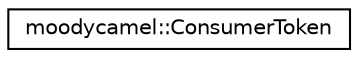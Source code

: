 digraph "Graphical Class Hierarchy"
{
 // LATEX_PDF_SIZE
  edge [fontname="Helvetica",fontsize="10",labelfontname="Helvetica",labelfontsize="10"];
  node [fontname="Helvetica",fontsize="10",shape=record];
  rankdir="LR";
  Node0 [label="moodycamel::ConsumerToken",height=0.2,width=0.4,color="black", fillcolor="white", style="filled",URL="$structmoodycamel_1_1ConsumerToken.html",tooltip=" "];
}
